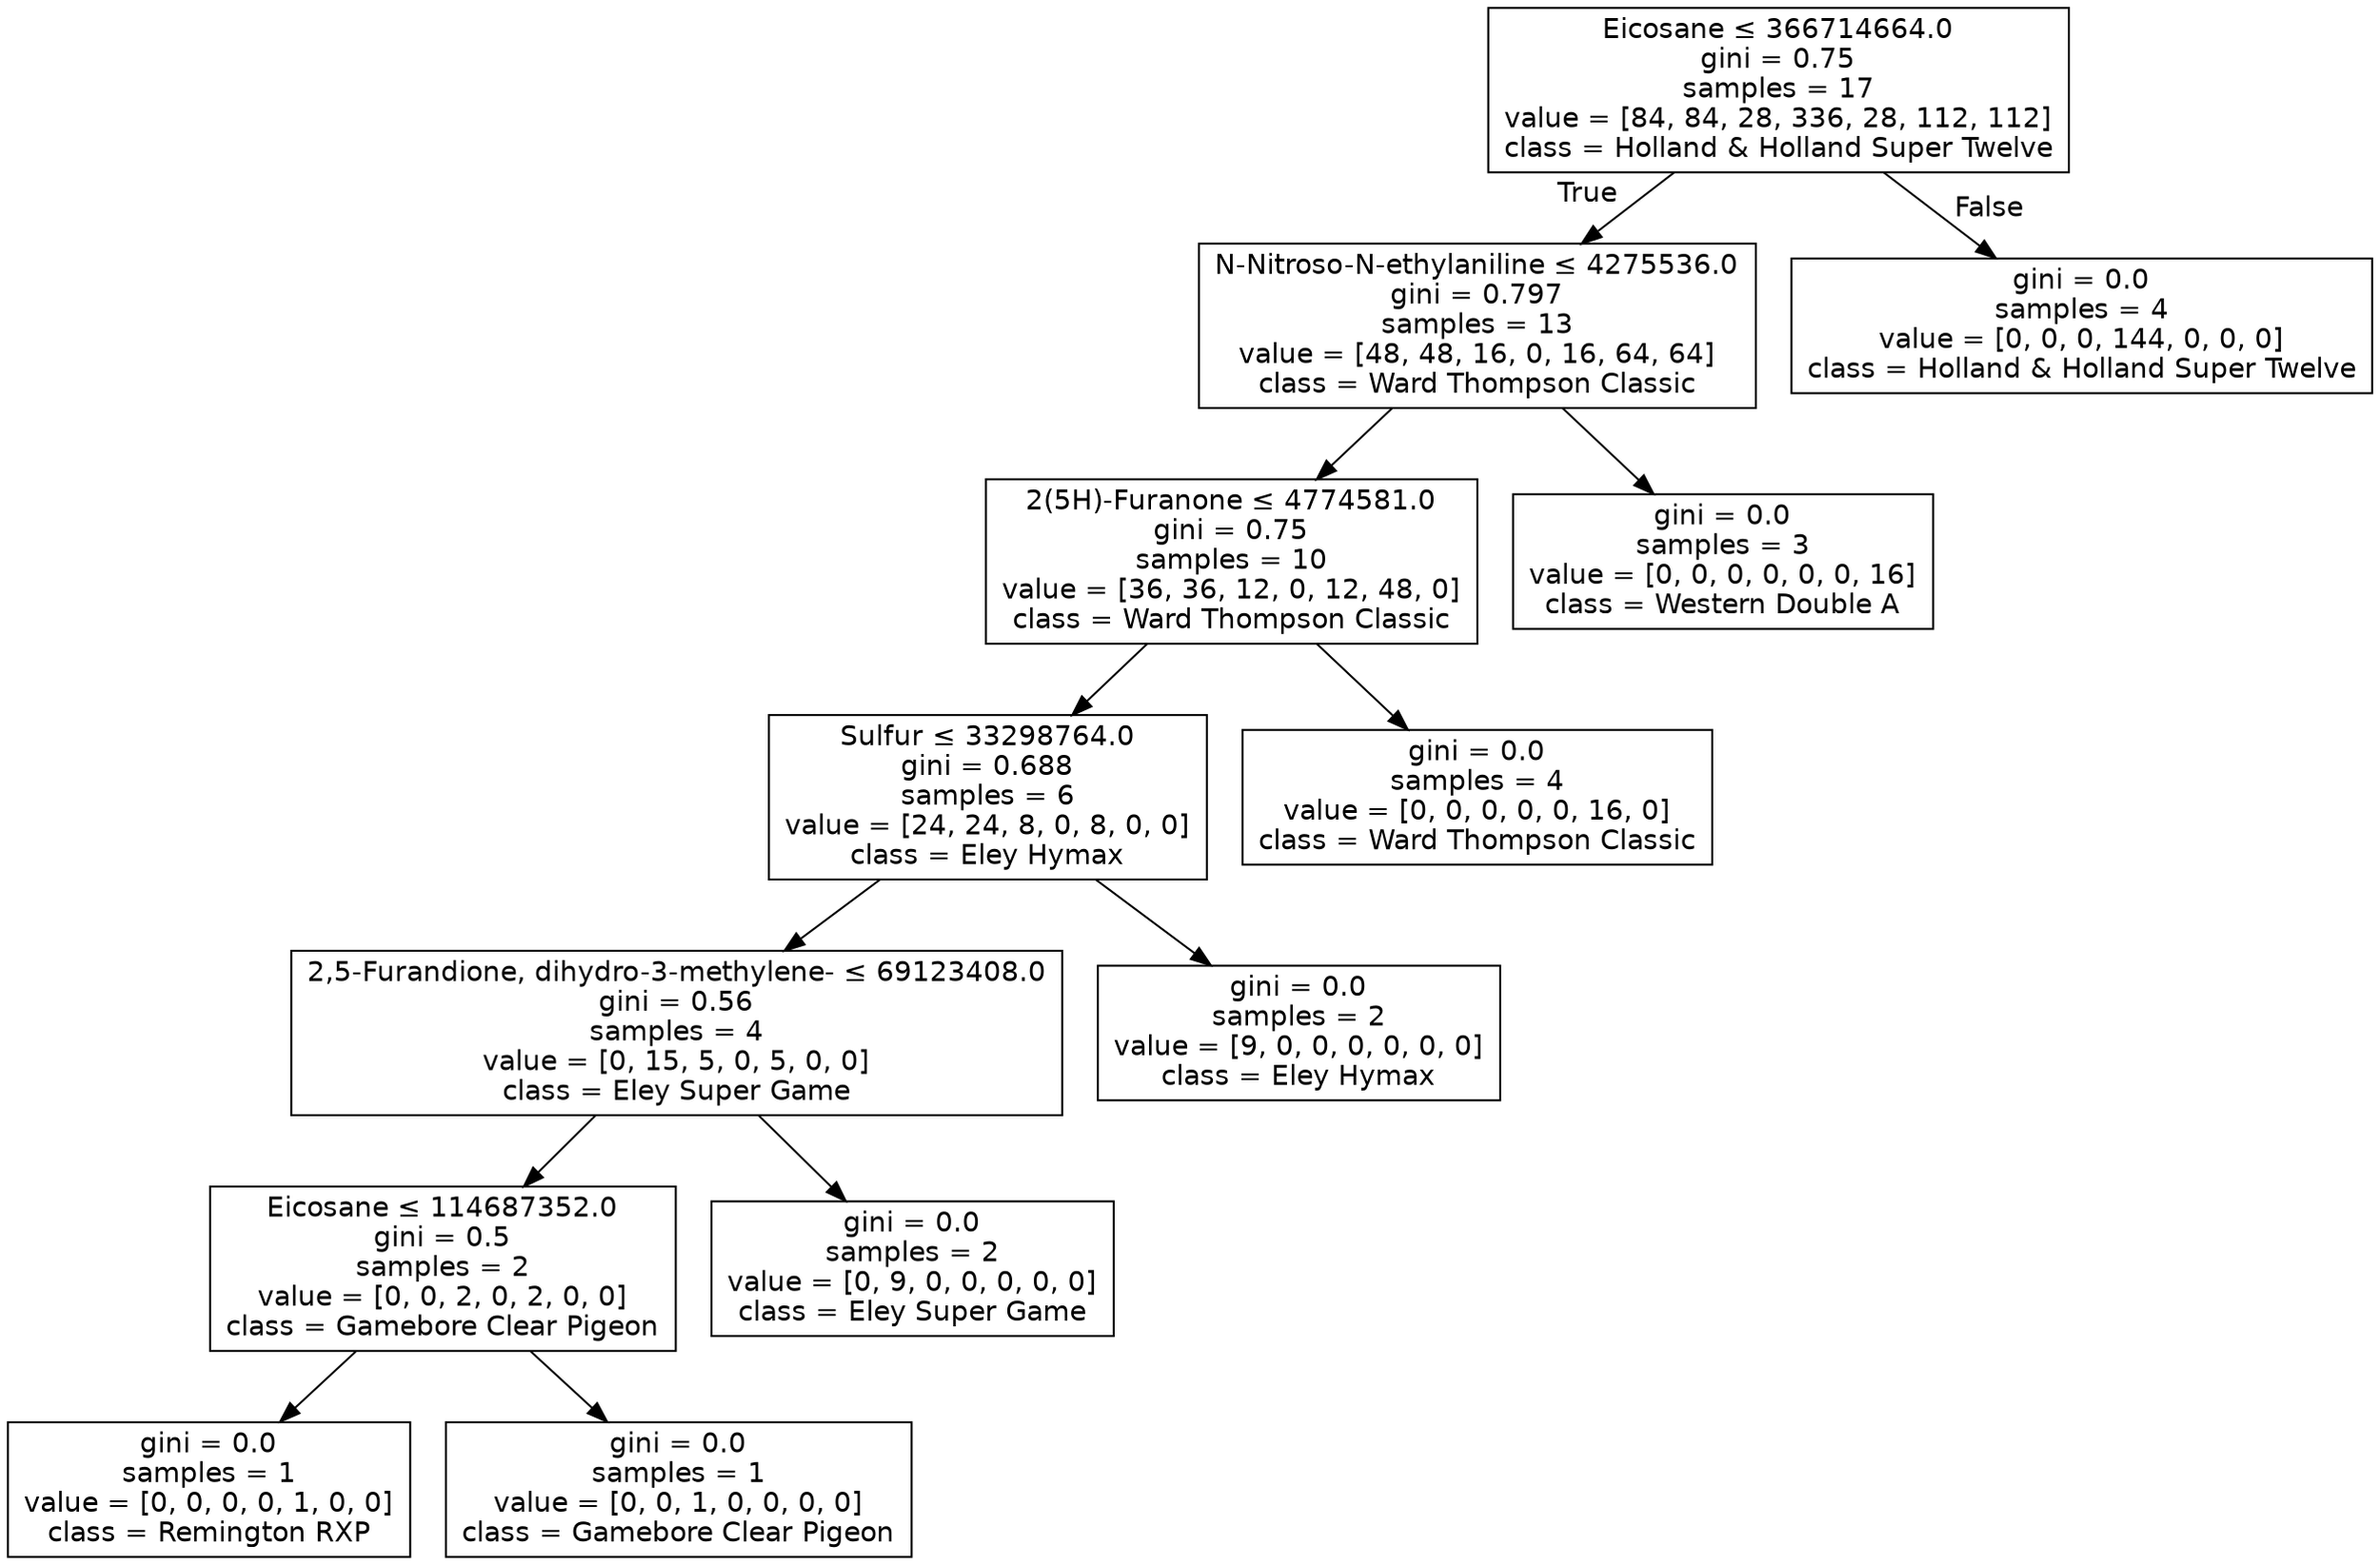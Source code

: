 digraph Tree {
node [shape=box, fontname="helvetica"] ;
edge [fontname="helvetica"] ;
0 [label=<Eicosane &le; 366714664.0<br/>gini = 0.75<br/>samples = 17<br/>value = [84, 84, 28, 336, 28, 112, 112]<br/>class = Holland &amp; Holland Super Twelve>] ;
1 [label=<N-Nitroso-N-ethylaniline &le; 4275536.0<br/>gini = 0.797<br/>samples = 13<br/>value = [48, 48, 16, 0, 16, 64, 64]<br/>class = Ward Thompson Classic>] ;
0 -> 1 [labeldistance=2.5, labelangle=45, headlabel="True"] ;
2 [label=<2(5H)-Furanone &le; 4774581.0<br/>gini = 0.75<br/>samples = 10<br/>value = [36, 36, 12, 0, 12, 48, 0]<br/>class = Ward Thompson Classic>] ;
1 -> 2 ;
3 [label=<Sulfur &le; 33298764.0<br/>gini = 0.688<br/>samples = 6<br/>value = [24, 24, 8, 0, 8, 0, 0]<br/>class = Eley Hymax>] ;
2 -> 3 ;
4 [label=<2,5-Furandione, dihydro-3-methylene- &le; 69123408.0<br/>gini = 0.56<br/>samples = 4<br/>value = [0, 15, 5, 0, 5, 0, 0]<br/>class = Eley Super Game>] ;
3 -> 4 ;
5 [label=<Eicosane &le; 114687352.0<br/>gini = 0.5<br/>samples = 2<br/>value = [0, 0, 2, 0, 2, 0, 0]<br/>class = Gamebore Clear Pigeon>] ;
4 -> 5 ;
6 [label=<gini = 0.0<br/>samples = 1<br/>value = [0, 0, 0, 0, 1, 0, 0]<br/>class = Remington RXP>] ;
5 -> 6 ;
7 [label=<gini = 0.0<br/>samples = 1<br/>value = [0, 0, 1, 0, 0, 0, 0]<br/>class = Gamebore Clear Pigeon>] ;
5 -> 7 ;
8 [label=<gini = 0.0<br/>samples = 2<br/>value = [0, 9, 0, 0, 0, 0, 0]<br/>class = Eley Super Game>] ;
4 -> 8 ;
9 [label=<gini = 0.0<br/>samples = 2<br/>value = [9, 0, 0, 0, 0, 0, 0]<br/>class = Eley Hymax>] ;
3 -> 9 ;
10 [label=<gini = 0.0<br/>samples = 4<br/>value = [0, 0, 0, 0, 0, 16, 0]<br/>class = Ward Thompson Classic>] ;
2 -> 10 ;
11 [label=<gini = 0.0<br/>samples = 3<br/>value = [0, 0, 0, 0, 0, 0, 16]<br/>class = Western Double A>] ;
1 -> 11 ;
12 [label=<gini = 0.0<br/>samples = 4<br/>value = [0, 0, 0, 144, 0, 0, 0]<br/>class = Holland &amp; Holland Super Twelve>] ;
0 -> 12 [labeldistance=2.5, labelangle=-45, headlabel="False"] ;
}

